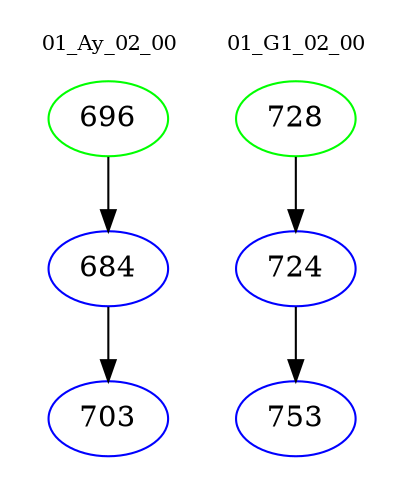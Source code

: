 digraph{
subgraph cluster_0 {
color = white
label = "01_Ay_02_00";
fontsize=10;
T0_696 [label="696", color="green"]
T0_696 -> T0_684 [color="black"]
T0_684 [label="684", color="blue"]
T0_684 -> T0_703 [color="black"]
T0_703 [label="703", color="blue"]
}
subgraph cluster_1 {
color = white
label = "01_G1_02_00";
fontsize=10;
T1_728 [label="728", color="green"]
T1_728 -> T1_724 [color="black"]
T1_724 [label="724", color="blue"]
T1_724 -> T1_753 [color="black"]
T1_753 [label="753", color="blue"]
}
}
